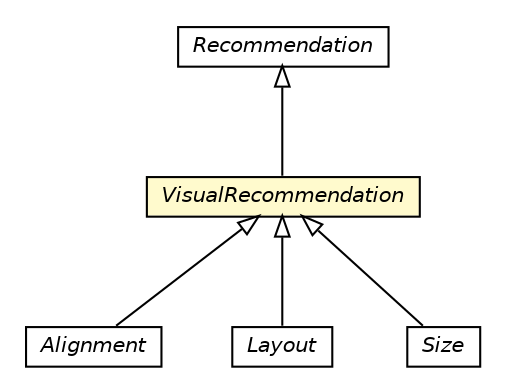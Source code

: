 #!/usr/local/bin/dot
#
# Class diagram 
# Generated by UMLGraph version R5_6-24-gf6e263 (http://www.umlgraph.org/)
#

digraph G {
	edge [fontname="Helvetica",fontsize=10,labelfontname="Helvetica",labelfontsize=10];
	node [fontname="Helvetica",fontsize=10,shape=plaintext];
	nodesep=0.25;
	ranksep=0.5;
	// org.universAAL.ontology.recommendations.Alignment
	c381897 [label=<<table title="org.universAAL.ontology.recommendations.Alignment" border="0" cellborder="1" cellspacing="0" cellpadding="2" port="p" href="./Alignment.html">
		<tr><td><table border="0" cellspacing="0" cellpadding="1">
<tr><td align="center" balign="center"><font face="Helvetica-Oblique"> Alignment </font></td></tr>
		</table></td></tr>
		</table>>, URL="./Alignment.html", fontname="Helvetica", fontcolor="black", fontsize=10.0];
	// org.universAAL.ontology.recommendations.Layout
	c381898 [label=<<table title="org.universAAL.ontology.recommendations.Layout" border="0" cellborder="1" cellspacing="0" cellpadding="2" port="p" href="./Layout.html">
		<tr><td><table border="0" cellspacing="0" cellpadding="1">
<tr><td align="center" balign="center"><font face="Helvetica-Oblique"> Layout </font></td></tr>
		</table></td></tr>
		</table>>, URL="./Layout.html", fontname="Helvetica", fontcolor="black", fontsize=10.0];
	// org.universAAL.ontology.recommendations.VisualRecommendation
	c381904 [label=<<table title="org.universAAL.ontology.recommendations.VisualRecommendation" border="0" cellborder="1" cellspacing="0" cellpadding="2" port="p" bgcolor="lemonChiffon" href="./VisualRecommendation.html">
		<tr><td><table border="0" cellspacing="0" cellpadding="1">
<tr><td align="center" balign="center"><font face="Helvetica-Oblique"> VisualRecommendation </font></td></tr>
		</table></td></tr>
		</table>>, URL="./VisualRecommendation.html", fontname="Helvetica", fontcolor="black", fontsize=10.0];
	// org.universAAL.ontology.recommendations.Size
	c381905 [label=<<table title="org.universAAL.ontology.recommendations.Size" border="0" cellborder="1" cellspacing="0" cellpadding="2" port="p" href="./Size.html">
		<tr><td><table border="0" cellspacing="0" cellpadding="1">
<tr><td align="center" balign="center"><font face="Helvetica-Oblique"> Size </font></td></tr>
		</table></td></tr>
		</table>>, URL="./Size.html", fontname="Helvetica", fontcolor="black", fontsize=10.0];
	//org.universAAL.ontology.recommendations.Alignment extends org.universAAL.ontology.recommendations.VisualRecommendation
	c381904:p -> c381897:p [dir=back,arrowtail=empty];
	//org.universAAL.ontology.recommendations.Layout extends org.universAAL.ontology.recommendations.VisualRecommendation
	c381904:p -> c381898:p [dir=back,arrowtail=empty];
	//org.universAAL.ontology.recommendations.VisualRecommendation extends org.universAAL.middleware.ui.owl.Recommendation
	c381938:p -> c381904:p [dir=back,arrowtail=empty];
	//org.universAAL.ontology.recommendations.Size extends org.universAAL.ontology.recommendations.VisualRecommendation
	c381904:p -> c381905:p [dir=back,arrowtail=empty];
	// org.universAAL.middleware.ui.owl.Recommendation
	c381938 [label=<<table title="org.universAAL.middleware.ui.owl.Recommendation" border="0" cellborder="1" cellspacing="0" cellpadding="2" port="p" href="http://java.sun.com/j2se/1.4.2/docs/api/org/universAAL/middleware/ui/owl/Recommendation.html">
		<tr><td><table border="0" cellspacing="0" cellpadding="1">
<tr><td align="center" balign="center"><font face="Helvetica-Oblique"> Recommendation </font></td></tr>
		</table></td></tr>
		</table>>, URL="http://java.sun.com/j2se/1.4.2/docs/api/org/universAAL/middleware/ui/owl/Recommendation.html", fontname="Helvetica", fontcolor="black", fontsize=10.0];
}

